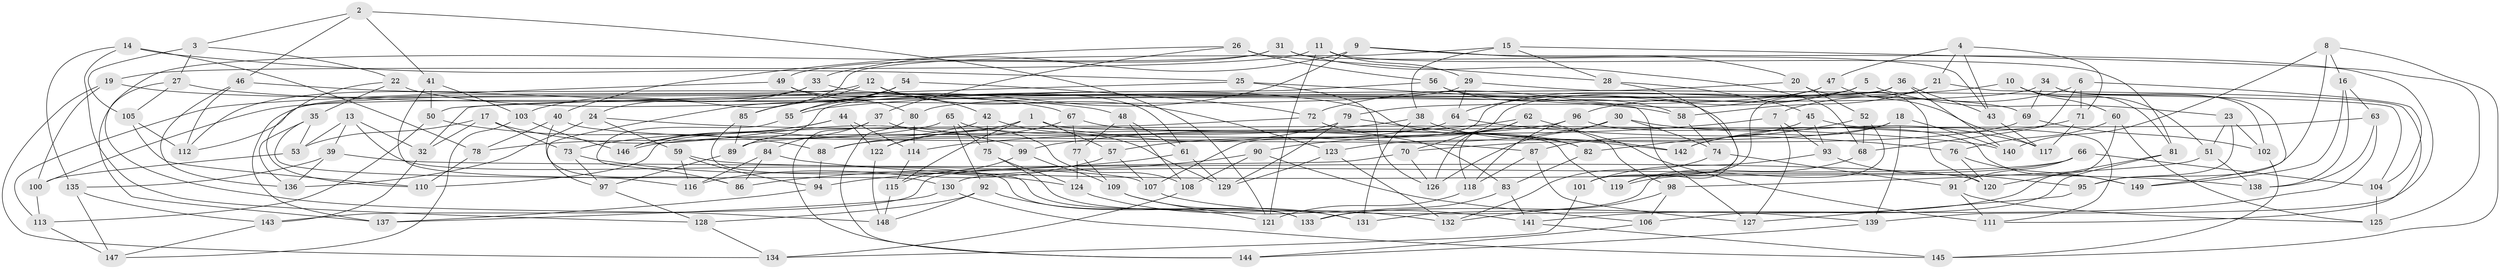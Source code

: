 // coarse degree distribution, {3: 0.0847457627118644, 4: 0.4406779661016949, 5: 0.1694915254237288, 13: 0.01694915254237288, 6: 0.0847457627118644, 12: 0.05084745762711865, 9: 0.01694915254237288, 11: 0.03389830508474576, 7: 0.05084745762711865, 8: 0.03389830508474576, 14: 0.01694915254237288}
// Generated by graph-tools (version 1.1) at 2025/04/03/04/25 22:04:02]
// undirected, 149 vertices, 298 edges
graph export_dot {
graph [start="1"]
  node [color=gray90,style=filled];
  1;
  2;
  3;
  4;
  5;
  6;
  7;
  8;
  9;
  10;
  11;
  12;
  13;
  14;
  15;
  16;
  17;
  18;
  19;
  20;
  21;
  22;
  23;
  24;
  25;
  26;
  27;
  28;
  29;
  30;
  31;
  32;
  33;
  34;
  35;
  36;
  37;
  38;
  39;
  40;
  41;
  42;
  43;
  44;
  45;
  46;
  47;
  48;
  49;
  50;
  51;
  52;
  53;
  54;
  55;
  56;
  57;
  58;
  59;
  60;
  61;
  62;
  63;
  64;
  65;
  66;
  67;
  68;
  69;
  70;
  71;
  72;
  73;
  74;
  75;
  76;
  77;
  78;
  79;
  80;
  81;
  82;
  83;
  84;
  85;
  86;
  87;
  88;
  89;
  90;
  91;
  92;
  93;
  94;
  95;
  96;
  97;
  98;
  99;
  100;
  101;
  102;
  103;
  104;
  105;
  106;
  107;
  108;
  109;
  110;
  111;
  112;
  113;
  114;
  115;
  116;
  117;
  118;
  119;
  120;
  121;
  122;
  123;
  124;
  125;
  126;
  127;
  128;
  129;
  130;
  131;
  132;
  133;
  134;
  135;
  136;
  137;
  138;
  139;
  140;
  141;
  142;
  143;
  144;
  145;
  146;
  147;
  148;
  149;
  1 -- 122;
  1 -- 119;
  1 -- 115;
  1 -- 57;
  2 -- 121;
  2 -- 41;
  2 -- 46;
  2 -- 3;
  3 -- 27;
  3 -- 22;
  3 -- 105;
  4 -- 71;
  4 -- 43;
  4 -- 21;
  4 -- 47;
  5 -- 23;
  5 -- 107;
  5 -- 64;
  5 -- 96;
  6 -- 104;
  6 -- 71;
  6 -- 68;
  6 -- 7;
  7 -- 127;
  7 -- 90;
  7 -- 93;
  8 -- 145;
  8 -- 95;
  8 -- 140;
  8 -- 16;
  9 -- 55;
  9 -- 139;
  9 -- 33;
  9 -- 20;
  10 -- 51;
  10 -- 81;
  10 -- 60;
  10 -- 55;
  11 -- 81;
  11 -- 19;
  11 -- 29;
  11 -- 121;
  12 -- 85;
  12 -- 123;
  12 -- 137;
  12 -- 42;
  13 -- 53;
  13 -- 39;
  13 -- 133;
  13 -- 32;
  14 -- 25;
  14 -- 135;
  14 -- 128;
  14 -- 78;
  15 -- 28;
  15 -- 24;
  15 -- 125;
  15 -- 38;
  16 -- 138;
  16 -- 149;
  16 -- 63;
  17 -- 32;
  17 -- 99;
  17 -- 53;
  17 -- 73;
  18 -- 140;
  18 -- 123;
  18 -- 142;
  18 -- 139;
  19 -- 100;
  19 -- 134;
  19 -- 48;
  20 -- 120;
  20 -- 32;
  20 -- 52;
  21 -- 111;
  21 -- 70;
  21 -- 58;
  22 -- 35;
  22 -- 98;
  22 -- 110;
  23 -- 102;
  23 -- 51;
  23 -- 95;
  24 -- 136;
  24 -- 59;
  24 -- 140;
  25 -- 50;
  25 -- 126;
  25 -- 127;
  26 -- 37;
  26 -- 56;
  26 -- 28;
  26 -- 40;
  27 -- 137;
  27 -- 58;
  27 -- 105;
  28 -- 101;
  28 -- 45;
  29 -- 100;
  29 -- 64;
  29 -- 104;
  30 -- 57;
  30 -- 117;
  30 -- 74;
  30 -- 126;
  31 -- 148;
  31 -- 43;
  31 -- 49;
  31 -- 68;
  32 -- 143;
  33 -- 103;
  33 -- 112;
  33 -- 69;
  34 -- 149;
  34 -- 69;
  34 -- 80;
  34 -- 102;
  35 -- 53;
  35 -- 130;
  35 -- 136;
  36 -- 112;
  36 -- 101;
  36 -- 43;
  36 -- 140;
  37 -- 144;
  37 -- 108;
  37 -- 84;
  38 -- 142;
  38 -- 131;
  38 -- 114;
  39 -- 107;
  39 -- 135;
  39 -- 136;
  40 -- 87;
  40 -- 78;
  40 -- 86;
  41 -- 116;
  41 -- 103;
  41 -- 50;
  42 -- 75;
  42 -- 146;
  42 -- 129;
  43 -- 117;
  44 -- 73;
  44 -- 122;
  44 -- 114;
  44 -- 146;
  45 -- 93;
  45 -- 87;
  45 -- 111;
  46 -- 67;
  46 -- 112;
  46 -- 136;
  47 -- 72;
  47 -- 79;
  47 -- 117;
  48 -- 77;
  48 -- 61;
  48 -- 108;
  49 -- 113;
  49 -- 61;
  49 -- 80;
  50 -- 88;
  50 -- 113;
  51 -- 138;
  51 -- 98;
  52 -- 131;
  52 -- 68;
  52 -- 82;
  53 -- 100;
  54 -- 97;
  54 -- 85;
  54 -- 72;
  54 -- 55;
  55 -- 86;
  56 -- 119;
  56 -- 58;
  56 -- 89;
  57 -- 116;
  57 -- 107;
  58 -- 74;
  59 -- 94;
  59 -- 120;
  59 -- 116;
  60 -- 76;
  60 -- 133;
  60 -- 125;
  61 -- 86;
  61 -- 129;
  62 -- 111;
  62 -- 126;
  62 -- 118;
  62 -- 99;
  63 -- 138;
  63 -- 89;
  63 -- 141;
  64 -- 76;
  64 -- 88;
  65 -- 83;
  65 -- 92;
  65 -- 75;
  65 -- 78;
  66 -- 130;
  66 -- 104;
  66 -- 91;
  66 -- 119;
  67 -- 77;
  67 -- 82;
  67 -- 88;
  68 -- 119;
  69 -- 102;
  69 -- 70;
  70 -- 143;
  70 -- 126;
  71 -- 142;
  71 -- 117;
  72 -- 82;
  72 -- 110;
  73 -- 97;
  73 -- 124;
  74 -- 132;
  74 -- 91;
  75 -- 131;
  75 -- 124;
  76 -- 149;
  76 -- 120;
  77 -- 124;
  77 -- 109;
  78 -- 110;
  79 -- 122;
  79 -- 129;
  79 -- 142;
  80 -- 144;
  80 -- 114;
  81 -- 106;
  81 -- 120;
  82 -- 83;
  83 -- 141;
  83 -- 133;
  84 -- 116;
  84 -- 86;
  84 -- 138;
  85 -- 89;
  85 -- 133;
  87 -- 118;
  87 -- 127;
  88 -- 94;
  89 -- 97;
  90 -- 108;
  90 -- 106;
  90 -- 94;
  91 -- 125;
  91 -- 111;
  92 -- 148;
  92 -- 121;
  92 -- 128;
  93 -- 95;
  93 -- 101;
  94 -- 137;
  95 -- 127;
  96 -- 146;
  96 -- 149;
  96 -- 118;
  97 -- 128;
  98 -- 106;
  98 -- 132;
  99 -- 115;
  99 -- 109;
  100 -- 113;
  101 -- 134;
  102 -- 145;
  103 -- 147;
  103 -- 146;
  104 -- 125;
  105 -- 110;
  105 -- 112;
  106 -- 144;
  107 -- 139;
  108 -- 134;
  109 -- 141;
  109 -- 131;
  113 -- 147;
  114 -- 115;
  115 -- 148;
  118 -- 121;
  122 -- 148;
  123 -- 129;
  123 -- 132;
  124 -- 132;
  128 -- 134;
  130 -- 145;
  130 -- 137;
  135 -- 147;
  135 -- 143;
  139 -- 144;
  141 -- 145;
  143 -- 147;
}

